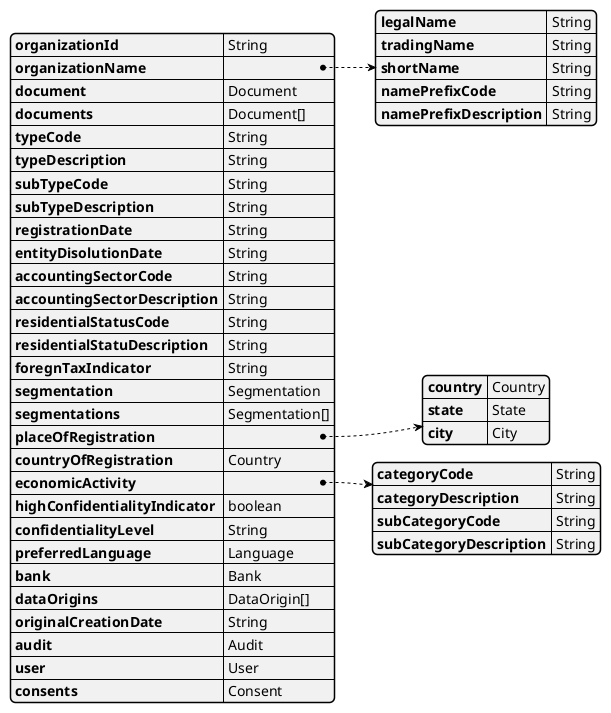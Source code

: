 @startjson Organizations collection
    {
        "organizationId": "String", 
        "organizationName": {
            "legalName": "String",
            "tradingName": "String",
            "shortName": "String",
            "namePrefixCode": "String",
            "namePrefixDescription": "String"
        },
        "document": "Document",
        "documents": "Document[]",
        "typeCode": "String",
        "typeDescription": "String",
        "subTypeCode": "String",
        "subTypeDescription": "String",
        "registrationDate": "String",
        "entityDisolutionDate": "String",
        "accountingSectorCode": "String",
        "accountingSectorDescription": "String",
        "residentialStatusCode": "String",
        "residentialStatuDescription": "String",
        "foregnTaxIndicator": "String",
        "segmentation": "Segmentation",
        "segmentations": "Segmentation[]",
        "placeOfRegistration": {
                "country": "Country", 
                "state": "State", 
                "city": "City"
        },
        "countryOfRegistration": "Country", 
        "economicActivity": {
            "categoryCode": "String", 
            "categoryDescription": "String", 
            "subCategoryCode": "String", 
            "subCategoryDescription": "String"
        },
        "highConfidentialityIndicator": "boolean",
        "confidentialityLevel": "String",
        "preferredLanguage": "Language",
        "bank": "Bank",
        "dataOrigins": "DataOrigin[]",
        "originalCreationDate": "String",
        "audit": "Audit", 
        "user": "User",
        "consents": "Consent"
    }
@endjson